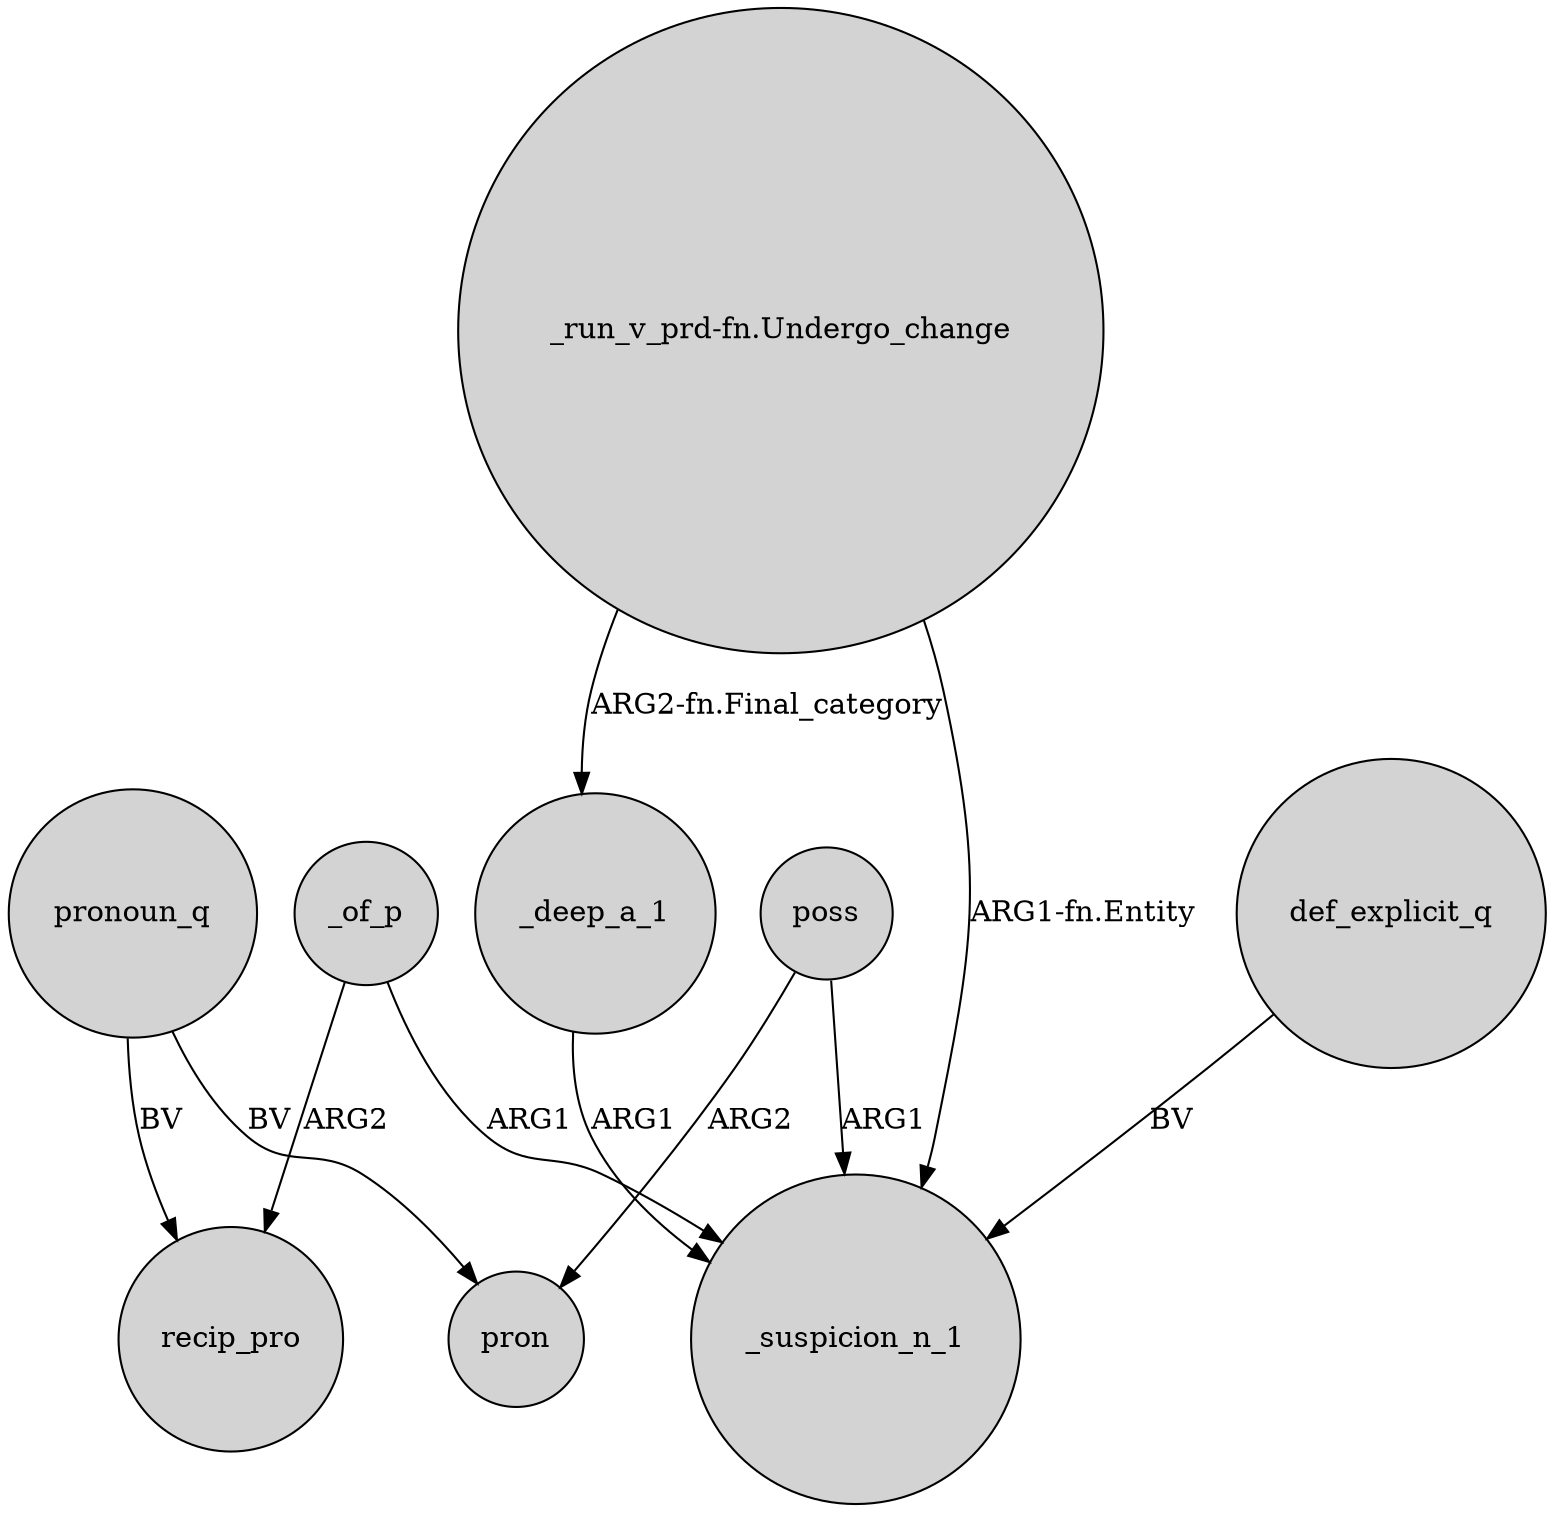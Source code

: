 digraph {
	node [shape=circle style=filled]
	pronoun_q -> recip_pro [label=BV]
	_of_p -> _suspicion_n_1 [label=ARG1]
	_deep_a_1 -> _suspicion_n_1 [label=ARG1]
	poss -> pron [label=ARG2]
	_of_p -> recip_pro [label=ARG2]
	"_run_v_prd-fn.Undergo_change" -> _suspicion_n_1 [label="ARG1-fn.Entity"]
	poss -> _suspicion_n_1 [label=ARG1]
	def_explicit_q -> _suspicion_n_1 [label=BV]
	pronoun_q -> pron [label=BV]
	"_run_v_prd-fn.Undergo_change" -> _deep_a_1 [label="ARG2-fn.Final_category"]
}
